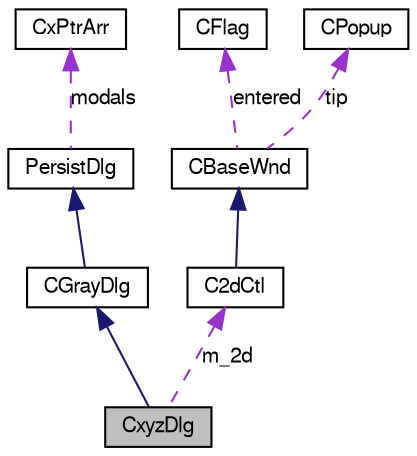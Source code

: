 digraph G
{
  edge [fontname="FreeSans",fontsize="10",labelfontname="FreeSans",labelfontsize="10"];
  node [fontname="FreeSans",fontsize="10",shape=record];
  Node1 [label="CxyzDlg",height=0.2,width=0.4,color="black", fillcolor="grey75", style="filled" fontcolor="black"];
  Node2 -> Node1 [dir=back,color="midnightblue",fontsize="10",style="solid",fontname="FreeSans"];
  Node2 [label="CGrayDlg",height=0.2,width=0.4,color="black", fillcolor="white", style="filled",URL="$class_c_gray_dlg.html"];
  Node3 -> Node2 [dir=back,color="midnightblue",fontsize="10",style="solid",fontname="FreeSans"];
  Node3 [label="PersistDlg",height=0.2,width=0.4,color="black", fillcolor="white", style="filled",URL="$class_persist_dlg.html"];
  Node4 -> Node3 [dir=back,color="darkorchid3",fontsize="10",style="dashed",label="modals",fontname="FreeSans"];
  Node4 [label="CxPtrArr",height=0.2,width=0.4,color="black", fillcolor="white", style="filled",URL="$class_cx_ptr_arr.html"];
  Node5 -> Node1 [dir=back,color="darkorchid3",fontsize="10",style="dashed",label="m_2d",fontname="FreeSans"];
  Node5 [label="C2dCtl",height=0.2,width=0.4,color="black", fillcolor="white", style="filled",URL="$class_c2d_ctl.html"];
  Node6 -> Node5 [dir=back,color="midnightblue",fontsize="10",style="solid",fontname="FreeSans"];
  Node6 [label="CBaseWnd",height=0.2,width=0.4,color="black", fillcolor="white", style="filled",URL="$class_c_base_wnd.html"];
  Node7 -> Node6 [dir=back,color="darkorchid3",fontsize="10",style="dashed",label="entered",fontname="FreeSans"];
  Node7 [label="CFlag",height=0.2,width=0.4,color="black", fillcolor="white", style="filled",URL="$class_c_flag.html"];
  Node8 -> Node6 [dir=back,color="darkorchid3",fontsize="10",style="dashed",label="tip",fontname="FreeSans"];
  Node8 [label="CPopup",height=0.2,width=0.4,color="black", fillcolor="white", style="filled",URL="$class_c_popup.html"];
}
